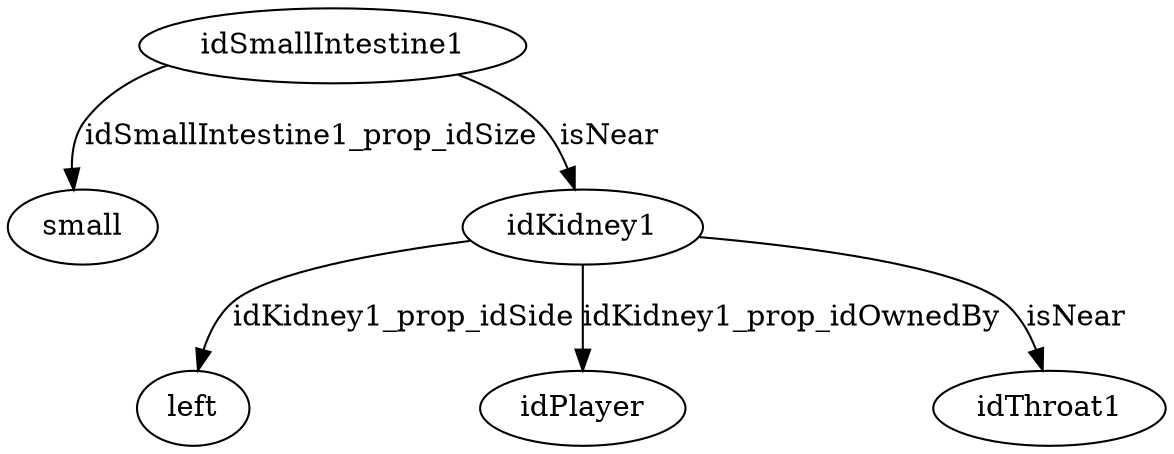 strict digraph  {
idSmallIntestine1 [node_type=entity_node, root=root];
small;
idKidney1;
left;
idPlayer;
idThroat1;
idSmallIntestine1 -> small  [edge_type=property, label=idSmallIntestine1_prop_idSize];
idSmallIntestine1 -> idKidney1  [edge_type=relationship, label=isNear];
idKidney1 -> left  [edge_type=property, label=idKidney1_prop_idSide];
idKidney1 -> idPlayer  [edge_type=property, label=idKidney1_prop_idOwnedBy];
idKidney1 -> idThroat1  [edge_type=relationship, label=isNear];
}
